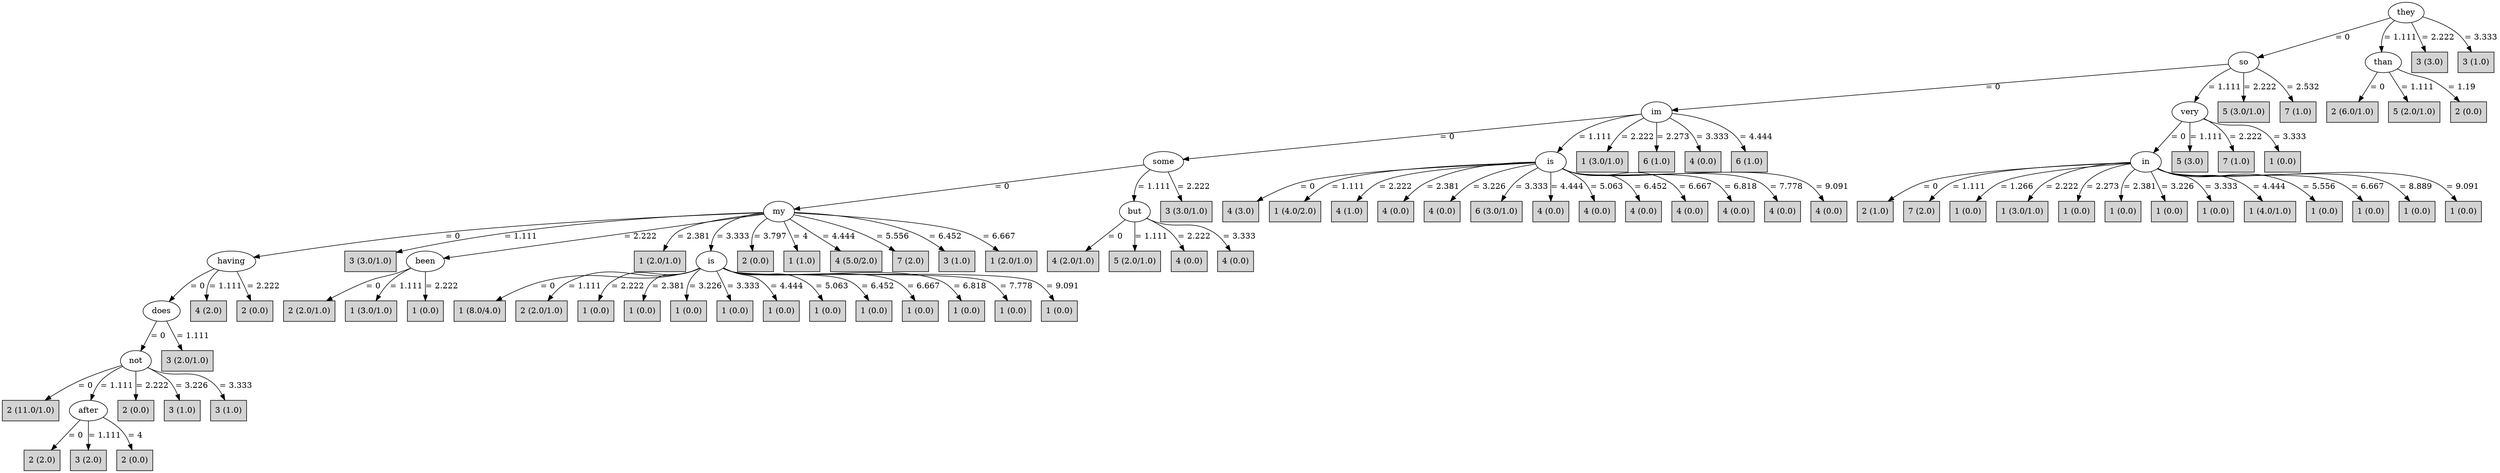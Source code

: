 digraph J48Tree {
N0 [label="they" ]
N0->N1 [label="= 0"]
N1 [label="so" ]
N1->N2 [label="= 0"]
N2 [label="im" ]
N2->N3 [label="= 0"]
N3 [label="some" ]
N3->N4 [label="= 0"]
N4 [label="my" ]
N4->N5 [label="= 0"]
N5 [label="having" ]
N5->N6 [label="= 0"]
N6 [label="does" ]
N6->N7 [label="= 0"]
N7 [label="not" ]
N7->N8 [label="= 0"]
N8 [label="2 (11.0/1.0)" shape=box style=filled ]
N7->N9 [label="= 1.111"]
N9 [label="after" ]
N9->N10 [label="= 0"]
N10 [label="2 (2.0)" shape=box style=filled ]
N9->N11 [label="= 1.111"]
N11 [label="3 (2.0)" shape=box style=filled ]
N9->N12 [label="= 4"]
N12 [label="2 (0.0)" shape=box style=filled ]
N7->N13 [label="= 2.222"]
N13 [label="2 (0.0)" shape=box style=filled ]
N7->N14 [label="= 3.226"]
N14 [label="3 (1.0)" shape=box style=filled ]
N7->N15 [label="= 3.333"]
N15 [label="3 (1.0)" shape=box style=filled ]
N6->N16 [label="= 1.111"]
N16 [label="3 (2.0/1.0)" shape=box style=filled ]
N5->N17 [label="= 1.111"]
N17 [label="4 (2.0)" shape=box style=filled ]
N5->N18 [label="= 2.222"]
N18 [label="2 (0.0)" shape=box style=filled ]
N4->N19 [label="= 1.111"]
N19 [label="3 (3.0/1.0)" shape=box style=filled ]
N4->N20 [label="= 2.222"]
N20 [label="been" ]
N20->N21 [label="= 0"]
N21 [label="2 (2.0/1.0)" shape=box style=filled ]
N20->N22 [label="= 1.111"]
N22 [label="1 (3.0/1.0)" shape=box style=filled ]
N20->N23 [label="= 2.222"]
N23 [label="1 (0.0)" shape=box style=filled ]
N4->N24 [label="= 2.381"]
N24 [label="1 (2.0/1.0)" shape=box style=filled ]
N4->N25 [label="= 3.333"]
N25 [label="is" ]
N25->N26 [label="= 0"]
N26 [label="1 (8.0/4.0)" shape=box style=filled ]
N25->N27 [label="= 1.111"]
N27 [label="2 (2.0/1.0)" shape=box style=filled ]
N25->N28 [label="= 2.222"]
N28 [label="1 (0.0)" shape=box style=filled ]
N25->N29 [label="= 2.381"]
N29 [label="1 (0.0)" shape=box style=filled ]
N25->N30 [label="= 3.226"]
N30 [label="1 (0.0)" shape=box style=filled ]
N25->N31 [label="= 3.333"]
N31 [label="1 (0.0)" shape=box style=filled ]
N25->N32 [label="= 4.444"]
N32 [label="1 (0.0)" shape=box style=filled ]
N25->N33 [label="= 5.063"]
N33 [label="1 (0.0)" shape=box style=filled ]
N25->N34 [label="= 6.452"]
N34 [label="1 (0.0)" shape=box style=filled ]
N25->N35 [label="= 6.667"]
N35 [label="1 (0.0)" shape=box style=filled ]
N25->N36 [label="= 6.818"]
N36 [label="1 (0.0)" shape=box style=filled ]
N25->N37 [label="= 7.778"]
N37 [label="1 (0.0)" shape=box style=filled ]
N25->N38 [label="= 9.091"]
N38 [label="1 (0.0)" shape=box style=filled ]
N4->N39 [label="= 3.797"]
N39 [label="2 (0.0)" shape=box style=filled ]
N4->N40 [label="= 4"]
N40 [label="1 (1.0)" shape=box style=filled ]
N4->N41 [label="= 4.444"]
N41 [label="4 (5.0/2.0)" shape=box style=filled ]
N4->N42 [label="= 5.556"]
N42 [label="7 (2.0)" shape=box style=filled ]
N4->N43 [label="= 6.452"]
N43 [label="3 (1.0)" shape=box style=filled ]
N4->N44 [label="= 6.667"]
N44 [label="1 (2.0/1.0)" shape=box style=filled ]
N3->N45 [label="= 1.111"]
N45 [label="but" ]
N45->N46 [label="= 0"]
N46 [label="4 (2.0/1.0)" shape=box style=filled ]
N45->N47 [label="= 1.111"]
N47 [label="5 (2.0/1.0)" shape=box style=filled ]
N45->N48 [label="= 2.222"]
N48 [label="4 (0.0)" shape=box style=filled ]
N45->N49 [label="= 3.333"]
N49 [label="4 (0.0)" shape=box style=filled ]
N3->N50 [label="= 2.222"]
N50 [label="3 (3.0/1.0)" shape=box style=filled ]
N2->N51 [label="= 1.111"]
N51 [label="is" ]
N51->N52 [label="= 0"]
N52 [label="4 (3.0)" shape=box style=filled ]
N51->N53 [label="= 1.111"]
N53 [label="1 (4.0/2.0)" shape=box style=filled ]
N51->N54 [label="= 2.222"]
N54 [label="4 (1.0)" shape=box style=filled ]
N51->N55 [label="= 2.381"]
N55 [label="4 (0.0)" shape=box style=filled ]
N51->N56 [label="= 3.226"]
N56 [label="4 (0.0)" shape=box style=filled ]
N51->N57 [label="= 3.333"]
N57 [label="6 (3.0/1.0)" shape=box style=filled ]
N51->N58 [label="= 4.444"]
N58 [label="4 (0.0)" shape=box style=filled ]
N51->N59 [label="= 5.063"]
N59 [label="4 (0.0)" shape=box style=filled ]
N51->N60 [label="= 6.452"]
N60 [label="4 (0.0)" shape=box style=filled ]
N51->N61 [label="= 6.667"]
N61 [label="4 (0.0)" shape=box style=filled ]
N51->N62 [label="= 6.818"]
N62 [label="4 (0.0)" shape=box style=filled ]
N51->N63 [label="= 7.778"]
N63 [label="4 (0.0)" shape=box style=filled ]
N51->N64 [label="= 9.091"]
N64 [label="4 (0.0)" shape=box style=filled ]
N2->N65 [label="= 2.222"]
N65 [label="1 (3.0/1.0)" shape=box style=filled ]
N2->N66 [label="= 2.273"]
N66 [label="6 (1.0)" shape=box style=filled ]
N2->N67 [label="= 3.333"]
N67 [label="4 (0.0)" shape=box style=filled ]
N2->N68 [label="= 4.444"]
N68 [label="6 (1.0)" shape=box style=filled ]
N1->N69 [label="= 1.111"]
N69 [label="very" ]
N69->N70 [label="= 0"]
N70 [label="in" ]
N70->N71 [label="= 0"]
N71 [label="2 (1.0)" shape=box style=filled ]
N70->N72 [label="= 1.111"]
N72 [label="7 (2.0)" shape=box style=filled ]
N70->N73 [label="= 1.266"]
N73 [label="1 (0.0)" shape=box style=filled ]
N70->N74 [label="= 2.222"]
N74 [label="1 (3.0/1.0)" shape=box style=filled ]
N70->N75 [label="= 2.273"]
N75 [label="1 (0.0)" shape=box style=filled ]
N70->N76 [label="= 2.381"]
N76 [label="1 (0.0)" shape=box style=filled ]
N70->N77 [label="= 3.226"]
N77 [label="1 (0.0)" shape=box style=filled ]
N70->N78 [label="= 3.333"]
N78 [label="1 (0.0)" shape=box style=filled ]
N70->N79 [label="= 4.444"]
N79 [label="1 (4.0/1.0)" shape=box style=filled ]
N70->N80 [label="= 5.556"]
N80 [label="1 (0.0)" shape=box style=filled ]
N70->N81 [label="= 6.667"]
N81 [label="1 (0.0)" shape=box style=filled ]
N70->N82 [label="= 8.889"]
N82 [label="1 (0.0)" shape=box style=filled ]
N70->N83 [label="= 9.091"]
N83 [label="1 (0.0)" shape=box style=filled ]
N69->N84 [label="= 1.111"]
N84 [label="5 (3.0)" shape=box style=filled ]
N69->N85 [label="= 2.222"]
N85 [label="7 (1.0)" shape=box style=filled ]
N69->N86 [label="= 3.333"]
N86 [label="1 (0.0)" shape=box style=filled ]
N1->N87 [label="= 2.222"]
N87 [label="5 (3.0/1.0)" shape=box style=filled ]
N1->N88 [label="= 2.532"]
N88 [label="7 (1.0)" shape=box style=filled ]
N0->N89 [label="= 1.111"]
N89 [label="than" ]
N89->N90 [label="= 0"]
N90 [label="2 (6.0/1.0)" shape=box style=filled ]
N89->N91 [label="= 1.111"]
N91 [label="5 (2.0/1.0)" shape=box style=filled ]
N89->N92 [label="= 1.19"]
N92 [label="2 (0.0)" shape=box style=filled ]
N0->N93 [label="= 2.222"]
N93 [label="3 (3.0)" shape=box style=filled ]
N0->N94 [label="= 3.333"]
N94 [label="3 (1.0)" shape=box style=filled ]
}

